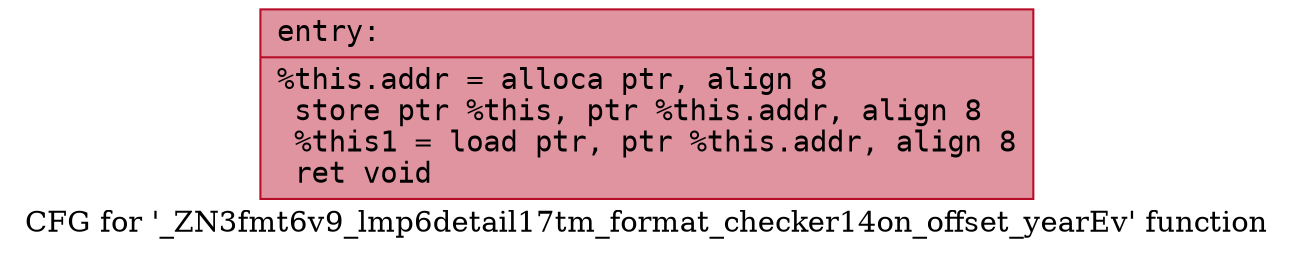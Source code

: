 digraph "CFG for '_ZN3fmt6v9_lmp6detail17tm_format_checker14on_offset_yearEv' function" {
	label="CFG for '_ZN3fmt6v9_lmp6detail17tm_format_checker14on_offset_yearEv' function";

	Node0x5584168f7890 [shape=record,color="#b70d28ff", style=filled, fillcolor="#b70d2870" fontname="Courier",label="{entry:\l|  %this.addr = alloca ptr, align 8\l  store ptr %this, ptr %this.addr, align 8\l  %this1 = load ptr, ptr %this.addr, align 8\l  ret void\l}"];
}
